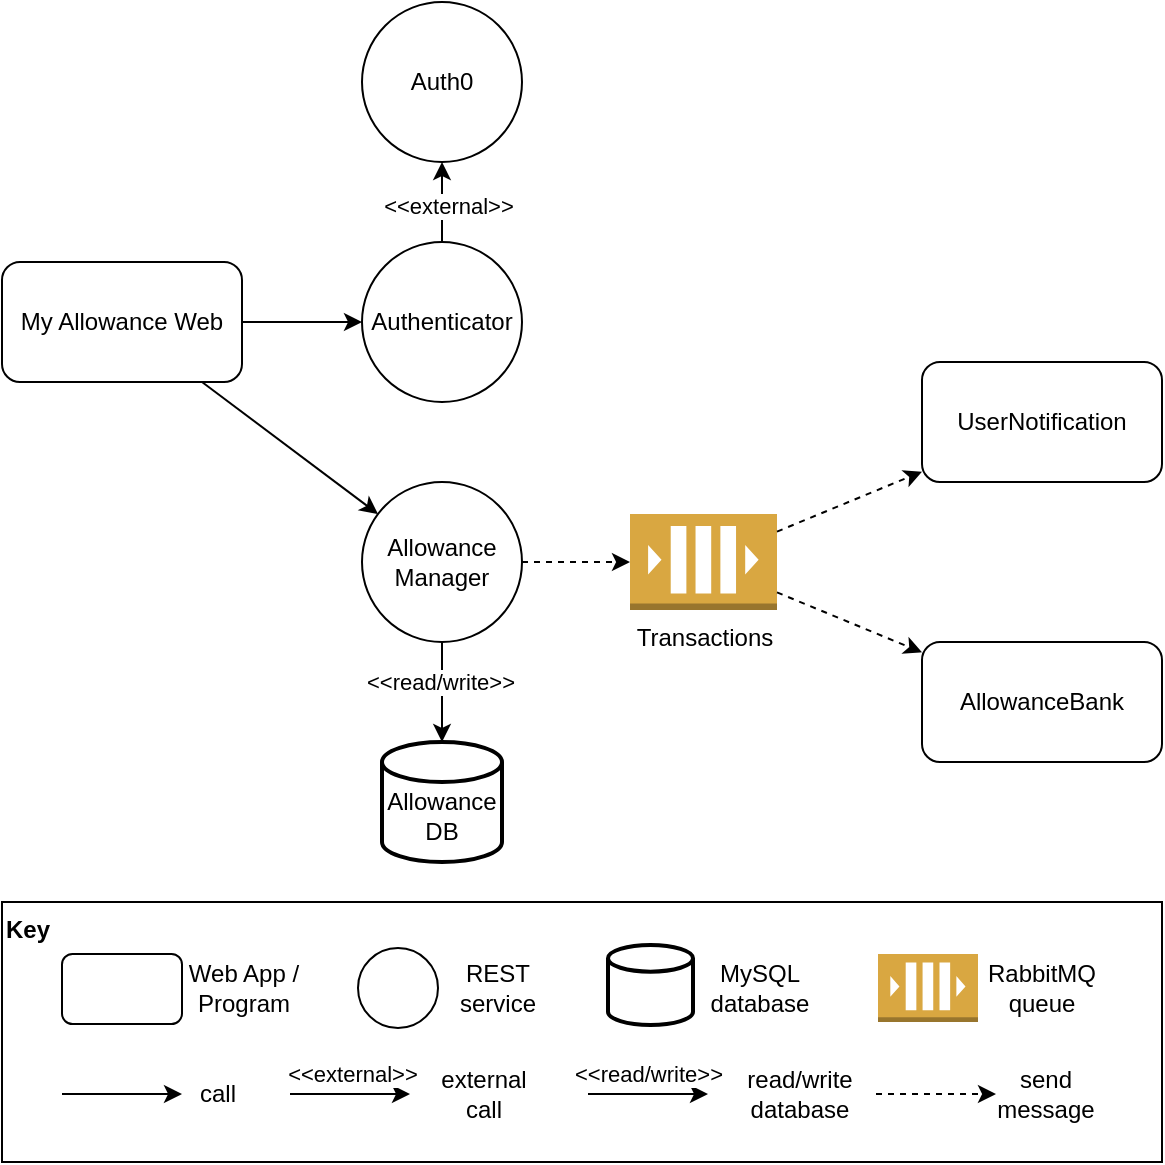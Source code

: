 <mxfile version="21.5.2" type="github" pages="2">
  <diagram name="Q2" id="OGrHSzkEQViK-J-muxr6">
    <mxGraphModel dx="1589" dy="1124" grid="1" gridSize="10" guides="1" tooltips="1" connect="1" arrows="1" fold="1" page="1" pageScale="1" pageWidth="827" pageHeight="1169" math="0" shadow="0">
      <root>
        <mxCell id="0" />
        <mxCell id="1" parent="0" />
        <mxCell id="mfhKb301CjhMrvMZyArS-1" value="My Allowance Web" style="rounded=1;whiteSpace=wrap;html=1;" parent="1" vertex="1">
          <mxGeometry x="40" y="600" width="120" height="60" as="geometry" />
        </mxCell>
        <mxCell id="mfhKb301CjhMrvMZyArS-8" style="edgeStyle=orthogonalEdgeStyle;rounded=0;orthogonalLoop=1;jettySize=auto;html=1;" parent="1" source="mfhKb301CjhMrvMZyArS-2" target="mfhKb301CjhMrvMZyArS-7" edge="1">
          <mxGeometry relative="1" as="geometry" />
        </mxCell>
        <mxCell id="mfhKb301CjhMrvMZyArS-17" value="&amp;lt;&amp;lt;external&amp;gt;&amp;gt;" style="edgeLabel;html=1;align=center;verticalAlign=middle;resizable=0;points=[];" parent="mfhKb301CjhMrvMZyArS-8" vertex="1" connectable="0">
          <mxGeometry x="-0.077" y="-3" relative="1" as="geometry">
            <mxPoint as="offset" />
          </mxGeometry>
        </mxCell>
        <mxCell id="mfhKb301CjhMrvMZyArS-2" value="Authenticator" style="ellipse;whiteSpace=wrap;html=1;aspect=fixed;" parent="1" vertex="1">
          <mxGeometry x="220" y="590" width="80" height="80" as="geometry" />
        </mxCell>
        <mxCell id="mfhKb301CjhMrvMZyArS-10" style="edgeStyle=orthogonalEdgeStyle;rounded=0;orthogonalLoop=1;jettySize=auto;html=1;" parent="1" source="mfhKb301CjhMrvMZyArS-3" target="mfhKb301CjhMrvMZyArS-9" edge="1">
          <mxGeometry relative="1" as="geometry" />
        </mxCell>
        <mxCell id="mfhKb301CjhMrvMZyArS-18" value="&amp;lt;&amp;lt;read/write&amp;gt;&amp;gt;" style="edgeLabel;html=1;align=center;verticalAlign=middle;resizable=0;points=[];" parent="mfhKb301CjhMrvMZyArS-10" vertex="1" connectable="0">
          <mxGeometry x="-0.221" y="-1" relative="1" as="geometry">
            <mxPoint as="offset" />
          </mxGeometry>
        </mxCell>
        <mxCell id="mfhKb301CjhMrvMZyArS-11" style="edgeStyle=orthogonalEdgeStyle;rounded=0;orthogonalLoop=1;jettySize=auto;html=1;dashed=1;" parent="1" source="mfhKb301CjhMrvMZyArS-3" target="mfhKb301CjhMrvMZyArS-4" edge="1">
          <mxGeometry relative="1" as="geometry" />
        </mxCell>
        <mxCell id="mfhKb301CjhMrvMZyArS-3" value="Allowance&lt;br&gt;Manager" style="ellipse;whiteSpace=wrap;html=1;aspect=fixed;" parent="1" vertex="1">
          <mxGeometry x="220" y="710" width="80" height="80" as="geometry" />
        </mxCell>
        <mxCell id="mfhKb301CjhMrvMZyArS-4" value="Transactions" style="outlineConnect=0;dashed=0;verticalLabelPosition=bottom;verticalAlign=top;align=center;html=1;shape=mxgraph.aws3.queue;fillColor=#D9A741;gradientColor=none;" parent="1" vertex="1">
          <mxGeometry x="354" y="726" width="73.5" height="48" as="geometry" />
        </mxCell>
        <mxCell id="mfhKb301CjhMrvMZyArS-5" value="" style="endArrow=classic;html=1;rounded=0;" parent="1" source="mfhKb301CjhMrvMZyArS-1" target="mfhKb301CjhMrvMZyArS-3" edge="1">
          <mxGeometry width="50" height="50" relative="1" as="geometry">
            <mxPoint x="340" y="690" as="sourcePoint" />
            <mxPoint x="390" y="640" as="targetPoint" />
          </mxGeometry>
        </mxCell>
        <mxCell id="mfhKb301CjhMrvMZyArS-6" value="" style="endArrow=classic;html=1;rounded=0;" parent="1" source="mfhKb301CjhMrvMZyArS-1" target="mfhKb301CjhMrvMZyArS-2" edge="1">
          <mxGeometry width="50" height="50" relative="1" as="geometry">
            <mxPoint x="150" y="460" as="sourcePoint" />
            <mxPoint x="267" y="546" as="targetPoint" />
          </mxGeometry>
        </mxCell>
        <mxCell id="mfhKb301CjhMrvMZyArS-7" value="Auth0" style="ellipse;whiteSpace=wrap;html=1;aspect=fixed;" parent="1" vertex="1">
          <mxGeometry x="220" y="470" width="80" height="80" as="geometry" />
        </mxCell>
        <mxCell id="mfhKb301CjhMrvMZyArS-9" value="&lt;br&gt;Allowance&lt;br&gt;DB" style="strokeWidth=2;html=1;shape=mxgraph.flowchart.database;whiteSpace=wrap;" parent="1" vertex="1">
          <mxGeometry x="230" y="840" width="60" height="60" as="geometry" />
        </mxCell>
        <mxCell id="mfhKb301CjhMrvMZyArS-12" value="UserNotification" style="rounded=1;whiteSpace=wrap;html=1;" parent="1" vertex="1">
          <mxGeometry x="500" y="650" width="120" height="60" as="geometry" />
        </mxCell>
        <mxCell id="mfhKb301CjhMrvMZyArS-13" value="AllowanceBank" style="rounded=1;whiteSpace=wrap;html=1;" parent="1" vertex="1">
          <mxGeometry x="500" y="790" width="120" height="60" as="geometry" />
        </mxCell>
        <mxCell id="mfhKb301CjhMrvMZyArS-15" value="" style="endArrow=classic;html=1;rounded=0;dashed=1;" parent="1" source="mfhKb301CjhMrvMZyArS-4" target="mfhKb301CjhMrvMZyArS-12" edge="1">
          <mxGeometry width="50" height="50" relative="1" as="geometry">
            <mxPoint x="390" y="620" as="sourcePoint" />
            <mxPoint x="478" y="686" as="targetPoint" />
          </mxGeometry>
        </mxCell>
        <mxCell id="mfhKb301CjhMrvMZyArS-16" value="" style="endArrow=classic;html=1;rounded=0;dashed=1;" parent="1" source="mfhKb301CjhMrvMZyArS-4" target="mfhKb301CjhMrvMZyArS-13" edge="1">
          <mxGeometry width="50" height="50" relative="1" as="geometry">
            <mxPoint x="454" y="743" as="sourcePoint" />
            <mxPoint x="510" y="717" as="targetPoint" />
          </mxGeometry>
        </mxCell>
        <mxCell id="mfhKb301CjhMrvMZyArS-19" value="&lt;b class=&quot;fr-fix-a7ee12a5&quot;&gt;Key&lt;/b&gt;" style="rounded=0;whiteSpace=wrap;html=1;align=left;verticalAlign=top;" parent="1" vertex="1">
          <mxGeometry x="40" y="920" width="580" height="130" as="geometry" />
        </mxCell>
        <mxCell id="mfhKb301CjhMrvMZyArS-20" value="" style="rounded=1;whiteSpace=wrap;html=1;" parent="1" vertex="1">
          <mxGeometry x="70" y="946" width="60" height="35" as="geometry" />
        </mxCell>
        <mxCell id="mfhKb301CjhMrvMZyArS-21" value="Web App / Program" style="text;html=1;strokeColor=none;fillColor=none;align=center;verticalAlign=middle;whiteSpace=wrap;rounded=0;" parent="1" vertex="1">
          <mxGeometry x="131" y="947.5" width="60" height="30" as="geometry" />
        </mxCell>
        <mxCell id="mfhKb301CjhMrvMZyArS-22" value="" style="ellipse;whiteSpace=wrap;html=1;aspect=fixed;" parent="1" vertex="1">
          <mxGeometry x="218" y="943" width="40" height="40" as="geometry" />
        </mxCell>
        <mxCell id="mfhKb301CjhMrvMZyArS-23" value="REST service" style="text;html=1;strokeColor=none;fillColor=none;align=center;verticalAlign=middle;whiteSpace=wrap;rounded=0;" parent="1" vertex="1">
          <mxGeometry x="258" y="947.5" width="60" height="30" as="geometry" />
        </mxCell>
        <mxCell id="mfhKb301CjhMrvMZyArS-24" value="" style="strokeWidth=2;html=1;shape=mxgraph.flowchart.database;whiteSpace=wrap;" parent="1" vertex="1">
          <mxGeometry x="343" y="941.5" width="42.5" height="40" as="geometry" />
        </mxCell>
        <mxCell id="mfhKb301CjhMrvMZyArS-25" value="MySQL database" style="text;html=1;strokeColor=none;fillColor=none;align=center;verticalAlign=middle;whiteSpace=wrap;rounded=0;" parent="1" vertex="1">
          <mxGeometry x="389" y="947.5" width="60" height="30" as="geometry" />
        </mxCell>
        <mxCell id="mfhKb301CjhMrvMZyArS-26" value="" style="outlineConnect=0;dashed=0;verticalLabelPosition=bottom;verticalAlign=top;align=center;html=1;shape=mxgraph.aws3.queue;fillColor=#D9A741;gradientColor=none;" parent="1" vertex="1">
          <mxGeometry x="478" y="946" width="50" height="34" as="geometry" />
        </mxCell>
        <mxCell id="mfhKb301CjhMrvMZyArS-27" value="RabbitMQ queue" style="text;html=1;strokeColor=none;fillColor=none;align=center;verticalAlign=middle;whiteSpace=wrap;rounded=0;" parent="1" vertex="1">
          <mxGeometry x="530" y="947.5" width="60" height="30" as="geometry" />
        </mxCell>
        <mxCell id="mfhKb301CjhMrvMZyArS-28" value="" style="endArrow=classic;html=1;rounded=0;" parent="1" edge="1">
          <mxGeometry width="50" height="50" relative="1" as="geometry">
            <mxPoint x="70" y="1016" as="sourcePoint" />
            <mxPoint x="130" y="1016" as="targetPoint" />
          </mxGeometry>
        </mxCell>
        <mxCell id="mfhKb301CjhMrvMZyArS-29" value="call" style="text;html=1;strokeColor=none;fillColor=none;align=center;verticalAlign=middle;whiteSpace=wrap;rounded=0;" parent="1" vertex="1">
          <mxGeometry x="118" y="1001" width="60" height="30" as="geometry" />
        </mxCell>
        <mxCell id="mfhKb301CjhMrvMZyArS-30" value="" style="endArrow=classic;html=1;rounded=0;" parent="1" edge="1">
          <mxGeometry width="50" height="50" relative="1" as="geometry">
            <mxPoint x="184" y="1016" as="sourcePoint" />
            <mxPoint x="244" y="1016" as="targetPoint" />
          </mxGeometry>
        </mxCell>
        <mxCell id="mfhKb301CjhMrvMZyArS-32" value="&amp;lt;&amp;lt;external&amp;gt;&amp;gt;" style="edgeLabel;html=1;align=center;verticalAlign=middle;resizable=0;points=[];" parent="mfhKb301CjhMrvMZyArS-30" vertex="1" connectable="0">
          <mxGeometry x="-0.483" y="1" relative="1" as="geometry">
            <mxPoint x="15" y="-9" as="offset" />
          </mxGeometry>
        </mxCell>
        <mxCell id="mfhKb301CjhMrvMZyArS-31" value="external call" style="text;html=1;strokeColor=none;fillColor=none;align=center;verticalAlign=middle;whiteSpace=wrap;rounded=0;" parent="1" vertex="1">
          <mxGeometry x="251" y="1001" width="60" height="30" as="geometry" />
        </mxCell>
        <mxCell id="mfhKb301CjhMrvMZyArS-34" value="" style="endArrow=classic;html=1;rounded=0;dashed=1;" parent="1" edge="1">
          <mxGeometry width="50" height="50" relative="1" as="geometry">
            <mxPoint x="477" y="1016" as="sourcePoint" />
            <mxPoint x="537" y="1016" as="targetPoint" />
          </mxGeometry>
        </mxCell>
        <mxCell id="mfhKb301CjhMrvMZyArS-35" value="send message" style="text;html=1;strokeColor=none;fillColor=none;align=center;verticalAlign=middle;whiteSpace=wrap;rounded=0;" parent="1" vertex="1">
          <mxGeometry x="532" y="1001" width="60" height="30" as="geometry" />
        </mxCell>
        <mxCell id="mfhKb301CjhMrvMZyArS-36" value="" style="endArrow=classic;html=1;rounded=0;" parent="1" edge="1">
          <mxGeometry width="50" height="50" relative="1" as="geometry">
            <mxPoint x="333" y="1016" as="sourcePoint" />
            <mxPoint x="393" y="1016" as="targetPoint" />
          </mxGeometry>
        </mxCell>
        <mxCell id="mfhKb301CjhMrvMZyArS-37" value="&amp;lt;&amp;lt;read/write&amp;gt;&amp;gt;" style="edgeLabel;html=1;align=center;verticalAlign=middle;resizable=0;points=[];" parent="mfhKb301CjhMrvMZyArS-36" vertex="1" connectable="0">
          <mxGeometry x="-0.483" y="1" relative="1" as="geometry">
            <mxPoint x="14" y="-9" as="offset" />
          </mxGeometry>
        </mxCell>
        <mxCell id="mfhKb301CjhMrvMZyArS-38" value="read/write database" style="text;html=1;strokeColor=none;fillColor=none;align=center;verticalAlign=middle;whiteSpace=wrap;rounded=0;" parent="1" vertex="1">
          <mxGeometry x="409" y="1001" width="60" height="30" as="geometry" />
        </mxCell>
      </root>
    </mxGraphModel>
  </diagram>
  <diagram id="M08iViIf45DRcyBZYnJ0" name="Q3">
    <mxGraphModel dx="1324" dy="937" grid="1" gridSize="10" guides="1" tooltips="1" connect="1" arrows="1" fold="1" page="1" pageScale="1" pageWidth="827" pageHeight="1169" math="0" shadow="0">
      <root>
        <mxCell id="0" />
        <mxCell id="1" parent="0" />
        <mxCell id="DYoMNG9W7k1lHnp1BLBi-5" value="" style="shape=umlLifeline;perimeter=lifelinePerimeter;whiteSpace=wrap;html=1;container=1;dropTarget=0;collapsible=0;recursiveResize=0;outlineConnect=0;portConstraint=eastwest;newEdgeStyle={&quot;edgeStyle&quot;:&quot;elbowEdgeStyle&quot;,&quot;elbow&quot;:&quot;vertical&quot;,&quot;curved&quot;:0,&quot;rounded&quot;:0};participant=umlActor;flipH=0;" parent="1" vertex="1">
          <mxGeometry x="100" y="320" width="20" height="680" as="geometry" />
        </mxCell>
        <mxCell id="DYoMNG9W7k1lHnp1BLBi-6" value="JSF page" style="shape=umlLifeline;perimeter=lifelinePerimeter;whiteSpace=wrap;html=1;container=1;dropTarget=0;collapsible=0;recursiveResize=0;outlineConnect=0;portConstraint=eastwest;newEdgeStyle={&quot;edgeStyle&quot;:&quot;elbowEdgeStyle&quot;,&quot;elbow&quot;:&quot;vertical&quot;,&quot;curved&quot;:0,&quot;rounded&quot;:0};flipH=0;" parent="1" vertex="1">
          <mxGeometry x="153" y="320" width="100" height="680" as="geometry" />
        </mxCell>
        <mxCell id="DYoMNG9W7k1lHnp1BLBi-12" value="" style="html=1;points=[];perimeter=orthogonalPerimeter;outlineConnect=0;targetShapes=umlLifeline;portConstraint=eastwest;newEdgeStyle={&quot;edgeStyle&quot;:&quot;elbowEdgeStyle&quot;,&quot;elbow&quot;:&quot;vertical&quot;,&quot;curved&quot;:0,&quot;rounded&quot;:0};" parent="DYoMNG9W7k1lHnp1BLBi-6" vertex="1">
          <mxGeometry x="45" y="73" width="10" height="597" as="geometry" />
        </mxCell>
        <mxCell id="DYoMNG9W7k1lHnp1BLBi-8" value="BackingBean" style="shape=umlLifeline;perimeter=lifelinePerimeter;whiteSpace=wrap;html=1;container=1;dropTarget=0;collapsible=0;recursiveResize=0;outlineConnect=0;portConstraint=eastwest;newEdgeStyle={&quot;edgeStyle&quot;:&quot;elbowEdgeStyle&quot;,&quot;elbow&quot;:&quot;vertical&quot;,&quot;curved&quot;:0,&quot;rounded&quot;:0};flipH=0;" parent="1" vertex="1">
          <mxGeometry x="275" y="320" width="100" height="680" as="geometry" />
        </mxCell>
        <mxCell id="DYoMNG9W7k1lHnp1BLBi-16" value="" style="html=1;points=[];perimeter=orthogonalPerimeter;outlineConnect=0;targetShapes=umlLifeline;portConstraint=eastwest;newEdgeStyle={&quot;edgeStyle&quot;:&quot;elbowEdgeStyle&quot;,&quot;elbow&quot;:&quot;vertical&quot;,&quot;curved&quot;:0,&quot;rounded&quot;:0};" parent="DYoMNG9W7k1lHnp1BLBi-8" vertex="1">
          <mxGeometry x="45" y="81" width="10" height="579" as="geometry" />
        </mxCell>
        <mxCell id="DYoMNG9W7k1lHnp1BLBi-9" value="MyTransaction&lt;br&gt;Controller" style="shape=umlLifeline;perimeter=lifelinePerimeter;whiteSpace=wrap;html=1;container=1;dropTarget=0;collapsible=0;recursiveResize=0;outlineConnect=0;portConstraint=eastwest;newEdgeStyle={&quot;edgeStyle&quot;:&quot;elbowEdgeStyle&quot;,&quot;elbow&quot;:&quot;vertical&quot;,&quot;curved&quot;:0,&quot;rounded&quot;:0};flipH=0;" parent="1" vertex="1">
          <mxGeometry x="466" y="320" width="100" height="680" as="geometry" />
        </mxCell>
        <mxCell id="DYoMNG9W7k1lHnp1BLBi-18" value="" style="html=1;points=[];perimeter=orthogonalPerimeter;outlineConnect=0;targetShapes=umlLifeline;portConstraint=eastwest;newEdgeStyle={&quot;edgeStyle&quot;:&quot;elbowEdgeStyle&quot;,&quot;elbow&quot;:&quot;vertical&quot;,&quot;curved&quot;:0,&quot;rounded&quot;:0};" parent="DYoMNG9W7k1lHnp1BLBi-9" vertex="1">
          <mxGeometry x="45" y="93" width="10" height="557" as="geometry" />
        </mxCell>
        <mxCell id="DYoMNG9W7k1lHnp1BLBi-13" value="submit" style="html=1;verticalAlign=bottom;startArrow=none;endArrow=block;startSize=8;edgeStyle=elbowEdgeStyle;elbow=vertical;curved=0;rounded=0;startFill=0;" parent="1" source="DYoMNG9W7k1lHnp1BLBi-5" target="DYoMNG9W7k1lHnp1BLBi-12" edge="1">
          <mxGeometry relative="1" as="geometry">
            <mxPoint x="76" y="393" as="sourcePoint" />
            <Array as="points">
              <mxPoint x="150" y="400" />
            </Array>
          </mxGeometry>
        </mxCell>
        <mxCell id="DYoMNG9W7k1lHnp1BLBi-17" value="doQueries" style="html=1;verticalAlign=bottom;startArrow=none;endArrow=block;startSize=8;edgeStyle=elbowEdgeStyle;elbow=vertical;curved=0;rounded=0;startFill=0;" parent="1" source="DYoMNG9W7k1lHnp1BLBi-12" target="DYoMNG9W7k1lHnp1BLBi-16" edge="1">
          <mxGeometry relative="1" as="geometry">
            <mxPoint x="61" y="408" as="sourcePoint" />
            <Array as="points">
              <mxPoint x="278" y="410" />
            </Array>
          </mxGeometry>
        </mxCell>
        <mxCell id="DYoMNG9W7k1lHnp1BLBi-19" value="performDistributedTransaction" style="html=1;verticalAlign=bottom;startArrow=none;endArrow=block;startSize=8;edgeStyle=elbowEdgeStyle;elbow=vertical;curved=0;rounded=0;startFill=0;" parent="1" source="DYoMNG9W7k1lHnp1BLBi-16" target="DYoMNG9W7k1lHnp1BLBi-18" edge="1">
          <mxGeometry relative="1" as="geometry">
            <mxPoint x="309" y="420" as="sourcePoint" />
            <Array as="points">
              <mxPoint x="374" y="420" />
            </Array>
          </mxGeometry>
        </mxCell>
        <mxCell id="DYoMNG9W7k1lHnp1BLBi-20" value="SvcUser" style="shape=umlLifeline;perimeter=lifelinePerimeter;whiteSpace=wrap;html=1;container=1;dropTarget=0;collapsible=0;recursiveResize=0;outlineConnect=0;portConstraint=eastwest;newEdgeStyle={&quot;edgeStyle&quot;:&quot;elbowEdgeStyle&quot;,&quot;elbow&quot;:&quot;vertical&quot;,&quot;curved&quot;:0,&quot;rounded&quot;:0};flipH=0;" parent="1" vertex="1">
          <mxGeometry x="657" y="320" width="100" height="680" as="geometry" />
        </mxCell>
        <mxCell id="DYoMNG9W7k1lHnp1BLBi-25" value="" style="html=1;points=[];perimeter=orthogonalPerimeter;outlineConnect=0;targetShapes=umlLifeline;portConstraint=eastwest;newEdgeStyle={&quot;edgeStyle&quot;:&quot;elbowEdgeStyle&quot;,&quot;elbow&quot;:&quot;vertical&quot;,&quot;curved&quot;:0,&quot;rounded&quot;:0};" parent="DYoMNG9W7k1lHnp1BLBi-20" vertex="1">
          <mxGeometry x="45" y="103" width="10" height="40" as="geometry" />
        </mxCell>
        <mxCell id="DYoMNG9W7k1lHnp1BLBi-38" value="" style="html=1;points=[];perimeter=orthogonalPerimeter;outlineConnect=0;targetShapes=umlLifeline;portConstraint=eastwest;newEdgeStyle={&quot;edgeStyle&quot;:&quot;elbowEdgeStyle&quot;,&quot;elbow&quot;:&quot;vertical&quot;,&quot;curved&quot;:0,&quot;rounded&quot;:0};" parent="DYoMNG9W7k1lHnp1BLBi-20" vertex="1">
          <mxGeometry x="45" y="457" width="10" height="40" as="geometry" />
        </mxCell>
        <mxCell id="DYoMNG9W7k1lHnp1BLBi-39" value="findForeignUserByEmail" style="html=1;verticalAlign=bottom;startArrow=none;endArrow=block;startSize=8;edgeStyle=elbowEdgeStyle;elbow=vertical;curved=0;rounded=0;startFill=0;" parent="DYoMNG9W7k1lHnp1BLBi-20" target="DYoMNG9W7k1lHnp1BLBi-38" edge="1">
          <mxGeometry relative="1" as="geometry">
            <mxPoint x="-136" y="464" as="sourcePoint" />
            <Array as="points">
              <mxPoint x="-93" y="464" />
            </Array>
            <mxPoint x="44" y="464" as="targetPoint" />
          </mxGeometry>
        </mxCell>
        <mxCell id="DYoMNG9W7k1lHnp1BLBi-40" value="" style="endArrow=open;dashed=1;html=1;rounded=0;endFill=0;" parent="DYoMNG9W7k1lHnp1BLBi-20" edge="1">
          <mxGeometry width="50" height="50" relative="1" as="geometry">
            <mxPoint x="45" y="494" as="sourcePoint" />
            <mxPoint x="-136" y="494" as="targetPoint" />
          </mxGeometry>
        </mxCell>
        <mxCell id="DYoMNG9W7k1lHnp1BLBi-22" value="InitialContext" style="shape=umlLifeline;perimeter=lifelinePerimeter;whiteSpace=wrap;html=1;container=1;dropTarget=0;collapsible=0;recursiveResize=0;outlineConnect=0;portConstraint=eastwest;newEdgeStyle={&quot;edgeStyle&quot;:&quot;elbowEdgeStyle&quot;,&quot;elbow&quot;:&quot;vertical&quot;,&quot;curved&quot;:0,&quot;rounded&quot;:0};flipH=0;" parent="1" vertex="1">
          <mxGeometry x="880" y="320" width="100" height="680" as="geometry" />
        </mxCell>
        <mxCell id="DYoMNG9W7k1lHnp1BLBi-32" value="" style="html=1;points=[];perimeter=orthogonalPerimeter;outlineConnect=0;targetShapes=umlLifeline;portConstraint=eastwest;newEdgeStyle={&quot;edgeStyle&quot;:&quot;elbowEdgeStyle&quot;,&quot;elbow&quot;:&quot;vertical&quot;,&quot;curved&quot;:0,&quot;rounded&quot;:0};" parent="DYoMNG9W7k1lHnp1BLBi-22" vertex="1">
          <mxGeometry x="46" y="277" width="10" height="40" as="geometry" />
        </mxCell>
        <mxCell id="DYoMNG9W7k1lHnp1BLBi-27" value="findForeignUserByEmail" style="html=1;verticalAlign=bottom;startArrow=none;endArrow=block;startSize=8;edgeStyle=elbowEdgeStyle;elbow=vertical;curved=0;rounded=0;startFill=0;" parent="1" source="DYoMNG9W7k1lHnp1BLBi-18" target="DYoMNG9W7k1lHnp1BLBi-25" edge="1">
          <mxGeometry relative="1" as="geometry">
            <mxPoint x="520" y="430" as="sourcePoint" />
            <Array as="points">
              <mxPoint x="564" y="430" />
            </Array>
            <mxPoint x="701" y="430" as="targetPoint" />
          </mxGeometry>
        </mxCell>
        <mxCell id="DYoMNG9W7k1lHnp1BLBi-28" value="" style="endArrow=open;dashed=1;html=1;rounded=0;endFill=0;" parent="1" edge="1">
          <mxGeometry width="50" height="50" relative="1" as="geometry">
            <mxPoint x="702" y="460" as="sourcePoint" />
            <mxPoint x="521" y="460" as="targetPoint" />
          </mxGeometry>
        </mxCell>
        <mxCell id="DYoMNG9W7k1lHnp1BLBi-31" value="loockup" style="html=1;verticalAlign=bottom;startArrow=none;endArrow=block;startSize=8;edgeStyle=elbowEdgeStyle;elbow=vertical;curved=0;rounded=0;startFill=0;" parent="1" target="DYoMNG9W7k1lHnp1BLBi-32" edge="1">
          <mxGeometry relative="1" as="geometry">
            <mxPoint x="522" y="601" as="sourcePoint" />
            <Array as="points">
              <mxPoint x="564" y="601" />
            </Array>
            <mxPoint x="702" y="601" as="targetPoint" />
          </mxGeometry>
        </mxCell>
        <mxCell id="DYoMNG9W7k1lHnp1BLBi-33" value="ServiceNon&lt;br&gt;DigitizedFileItem" style="shape=umlLifeline;perimeter=lifelinePerimeter;whiteSpace=wrap;html=1;container=1;dropTarget=0;collapsible=0;recursiveResize=0;outlineConnect=0;portConstraint=eastwest;newEdgeStyle={&quot;edgeStyle&quot;:&quot;elbowEdgeStyle&quot;,&quot;elbow&quot;:&quot;vertical&quot;,&quot;curved&quot;:0,&quot;rounded&quot;:0};flipH=0;" parent="1" vertex="1">
          <mxGeometry x="1102" y="320" width="100" height="680" as="geometry" />
        </mxCell>
        <mxCell id="DYoMNG9W7k1lHnp1BLBi-34" value="" style="html=1;points=[];perimeter=orthogonalPerimeter;outlineConnect=0;targetShapes=umlLifeline;portConstraint=eastwest;newEdgeStyle={&quot;edgeStyle&quot;:&quot;elbowEdgeStyle&quot;,&quot;elbow&quot;:&quot;vertical&quot;,&quot;curved&quot;:0,&quot;rounded&quot;:0};" parent="DYoMNG9W7k1lHnp1BLBi-33" vertex="1">
          <mxGeometry x="46" y="395" width="10" height="40" as="geometry" />
        </mxCell>
        <mxCell id="DYoMNG9W7k1lHnp1BLBi-35" value="" style="endArrow=open;dashed=1;html=1;rounded=0;endFill=0;" parent="1" source="DYoMNG9W7k1lHnp1BLBi-32" edge="1">
          <mxGeometry width="50" height="50" relative="1" as="geometry">
            <mxPoint x="811" y="631" as="sourcePoint" />
            <mxPoint x="522" y="631" as="targetPoint" />
          </mxGeometry>
        </mxCell>
        <mxCell id="DYoMNG9W7k1lHnp1BLBi-36" value="insertDataInDistributedTransaction" style="html=1;verticalAlign=bottom;startArrow=none;endArrow=block;startSize=8;edgeStyle=elbowEdgeStyle;elbow=vertical;curved=0;rounded=0;startFill=0;" parent="1" target="DYoMNG9W7k1lHnp1BLBi-34" edge="1">
          <mxGeometry x="-0.001" relative="1" as="geometry">
            <mxPoint x="522" y="723" as="sourcePoint" />
            <Array as="points">
              <mxPoint x="573" y="723" />
            </Array>
            <mxPoint x="825" y="723" as="targetPoint" />
            <mxPoint as="offset" />
          </mxGeometry>
        </mxCell>
        <mxCell id="DYoMNG9W7k1lHnp1BLBi-37" value="" style="endArrow=open;dashed=1;html=1;rounded=0;endFill=0;" parent="1" edge="1" source="DYoMNG9W7k1lHnp1BLBi-34">
          <mxGeometry width="50" height="50" relative="1" as="geometry">
            <mxPoint x="926" y="753" as="sourcePoint" />
            <mxPoint x="522" y="753" as="targetPoint" />
          </mxGeometry>
        </mxCell>
        <mxCell id="DYoMNG9W7k1lHnp1BLBi-41" value="" style="endArrow=open;dashed=1;html=1;rounded=0;endFill=0;" parent="1" edge="1">
          <mxGeometry width="50" height="50" relative="1" as="geometry">
            <mxPoint x="511" y="950" as="sourcePoint" />
            <mxPoint x="330" y="950" as="targetPoint" />
          </mxGeometry>
        </mxCell>
        <mxCell id="DYoMNG9W7k1lHnp1BLBi-42" value="" style="endArrow=open;dashed=1;html=1;rounded=0;endFill=0;" parent="1" edge="1">
          <mxGeometry width="50" height="50" relative="1" as="geometry">
            <mxPoint x="320" y="970" as="sourcePoint" />
            <mxPoint x="208" y="970" as="targetPoint" />
          </mxGeometry>
        </mxCell>
        <mxCell id="io60Io2ypcyjWxX2g2D2-1" value="ForeignUser" style="shape=umlLifeline;perimeter=lifelinePerimeter;whiteSpace=wrap;html=1;container=1;dropTarget=0;collapsible=0;recursiveResize=0;outlineConnect=0;portConstraint=eastwest;newEdgeStyle={&quot;edgeStyle&quot;:&quot;elbowEdgeStyle&quot;,&quot;elbow&quot;:&quot;vertical&quot;,&quot;curved&quot;:0,&quot;rounded&quot;:0};flipH=0;" vertex="1" parent="1">
          <mxGeometry x="769" y="320" width="100" height="680" as="geometry" />
        </mxCell>
        <mxCell id="io60Io2ypcyjWxX2g2D2-2" value="" style="html=1;points=[];perimeter=orthogonalPerimeter;outlineConnect=0;targetShapes=umlLifeline;portConstraint=eastwest;newEdgeStyle={&quot;edgeStyle&quot;:&quot;elbowEdgeStyle&quot;,&quot;elbow&quot;:&quot;vertical&quot;,&quot;curved&quot;:0,&quot;rounded&quot;:0};" vertex="1" parent="io60Io2ypcyjWxX2g2D2-1">
          <mxGeometry x="45" y="160" width="10" height="40" as="geometry" />
        </mxCell>
        <mxCell id="io60Io2ypcyjWxX2g2D2-5" value="" style="html=1;points=[];perimeter=orthogonalPerimeter;outlineConnect=0;targetShapes=umlLifeline;portConstraint=eastwest;newEdgeStyle={&quot;edgeStyle&quot;:&quot;elbowEdgeStyle&quot;,&quot;elbow&quot;:&quot;vertical&quot;,&quot;curved&quot;:0,&quot;rounded&quot;:0};" vertex="1" parent="io60Io2ypcyjWxX2g2D2-1">
          <mxGeometry x="45" y="217" width="10" height="40" as="geometry" />
        </mxCell>
        <mxCell id="io60Io2ypcyjWxX2g2D2-6" value="setOrganizationName" style="html=1;verticalAlign=bottom;startArrow=none;endArrow=block;startSize=8;edgeStyle=elbowEdgeStyle;elbow=vertical;curved=0;rounded=0;startFill=0;" edge="1" parent="io60Io2ypcyjWxX2g2D2-1" target="io60Io2ypcyjWxX2g2D2-5">
          <mxGeometry relative="1" as="geometry">
            <mxPoint x="-249" y="224" as="sourcePoint" />
            <Array as="points">
              <mxPoint x="-206" y="224" />
            </Array>
            <mxPoint x="-68" y="224" as="targetPoint" />
          </mxGeometry>
        </mxCell>
        <mxCell id="io60Io2ypcyjWxX2g2D2-7" value="" style="endArrow=open;dashed=1;html=1;rounded=0;endFill=0;" edge="1" parent="io60Io2ypcyjWxX2g2D2-1">
          <mxGeometry width="50" height="50" relative="1" as="geometry">
            <mxPoint x="45" y="254" as="sourcePoint" />
            <mxPoint x="-248" y="254" as="targetPoint" />
          </mxGeometry>
        </mxCell>
        <mxCell id="io60Io2ypcyjWxX2g2D2-3" value="get" style="html=1;verticalAlign=bottom;startArrow=none;endArrow=block;startSize=8;edgeStyle=elbowEdgeStyle;elbow=vertical;curved=0;rounded=0;startFill=0;" edge="1" parent="1" target="io60Io2ypcyjWxX2g2D2-2">
          <mxGeometry relative="1" as="geometry">
            <mxPoint x="520" y="487" as="sourcePoint" />
            <Array as="points">
              <mxPoint x="563" y="487" />
            </Array>
            <mxPoint x="701" y="487" as="targetPoint" />
          </mxGeometry>
        </mxCell>
        <mxCell id="io60Io2ypcyjWxX2g2D2-4" value="" style="endArrow=open;dashed=1;html=1;rounded=0;endFill=0;" edge="1" parent="1">
          <mxGeometry width="50" height="50" relative="1" as="geometry">
            <mxPoint x="814" y="517" as="sourcePoint" />
            <mxPoint x="521" y="517" as="targetPoint" />
          </mxGeometry>
        </mxCell>
        <mxCell id="io60Io2ypcyjWxX2g2D2-8" value="Portable&lt;br&gt;RemoteObject" style="shape=umlLifeline;perimeter=lifelinePerimeter;whiteSpace=wrap;html=1;container=1;dropTarget=0;collapsible=0;recursiveResize=0;outlineConnect=0;portConstraint=eastwest;newEdgeStyle={&quot;edgeStyle&quot;:&quot;elbowEdgeStyle&quot;,&quot;elbow&quot;:&quot;vertical&quot;,&quot;curved&quot;:0,&quot;rounded&quot;:0};flipH=0;" vertex="1" parent="1">
          <mxGeometry x="990" y="320" width="100" height="680" as="geometry" />
        </mxCell>
        <mxCell id="io60Io2ypcyjWxX2g2D2-9" value="" style="html=1;points=[];perimeter=orthogonalPerimeter;outlineConnect=0;targetShapes=umlLifeline;portConstraint=eastwest;newEdgeStyle={&quot;edgeStyle&quot;:&quot;elbowEdgeStyle&quot;,&quot;elbow&quot;:&quot;vertical&quot;,&quot;curved&quot;:0,&quot;rounded&quot;:0};" vertex="1" parent="1">
          <mxGeometry x="1036" y="658" width="10" height="40" as="geometry" />
        </mxCell>
        <mxCell id="io60Io2ypcyjWxX2g2D2-10" value="narrow" style="html=1;verticalAlign=bottom;startArrow=none;endArrow=block;startSize=8;edgeStyle=elbowEdgeStyle;elbow=vertical;curved=0;rounded=0;startFill=0;" edge="1" parent="1" target="io60Io2ypcyjWxX2g2D2-9">
          <mxGeometry relative="1" as="geometry">
            <mxPoint x="521" y="664.17" as="sourcePoint" />
            <Array as="points">
              <mxPoint x="563" y="664.17" />
            </Array>
            <mxPoint x="925" y="664.17" as="targetPoint" />
            <mxPoint as="offset" />
          </mxGeometry>
        </mxCell>
        <mxCell id="io60Io2ypcyjWxX2g2D2-11" value="" style="endArrow=open;dashed=1;html=1;rounded=0;endFill=0;" edge="1" parent="1" source="io60Io2ypcyjWxX2g2D2-9">
          <mxGeometry width="50" height="50" relative="1" as="geometry">
            <mxPoint x="925" y="694.17" as="sourcePoint" />
            <mxPoint x="521" y="694.17" as="targetPoint" />
          </mxGeometry>
        </mxCell>
        <mxCell id="io60Io2ypcyjWxX2g2D2-12" value="" style="html=1;points=[];perimeter=orthogonalPerimeter;outlineConnect=0;targetShapes=umlLifeline;portConstraint=eastwest;newEdgeStyle={&quot;edgeStyle&quot;:&quot;elbowEdgeStyle&quot;,&quot;elbow&quot;:&quot;vertical&quot;,&quot;curved&quot;:0,&quot;rounded&quot;:0};" vertex="1" parent="1">
          <mxGeometry x="814" y="837" width="10" height="40" as="geometry" />
        </mxCell>
        <mxCell id="io60Io2ypcyjWxX2g2D2-13" value="" style="html=1;points=[];perimeter=orthogonalPerimeter;outlineConnect=0;targetShapes=umlLifeline;portConstraint=eastwest;newEdgeStyle={&quot;edgeStyle&quot;:&quot;elbowEdgeStyle&quot;,&quot;elbow&quot;:&quot;vertical&quot;,&quot;curved&quot;:0,&quot;rounded&quot;:0};" vertex="1" parent="1">
          <mxGeometry x="814" y="894" width="10" height="40" as="geometry" />
        </mxCell>
        <mxCell id="io60Io2ypcyjWxX2g2D2-14" value="setOrganizationName" style="html=1;verticalAlign=bottom;startArrow=none;endArrow=block;startSize=8;edgeStyle=elbowEdgeStyle;elbow=vertical;curved=0;rounded=0;startFill=0;" edge="1" parent="1" target="io60Io2ypcyjWxX2g2D2-13">
          <mxGeometry relative="1" as="geometry">
            <mxPoint x="520" y="901" as="sourcePoint" />
            <Array as="points">
              <mxPoint x="563" y="901" />
            </Array>
            <mxPoint x="701" y="901" as="targetPoint" />
          </mxGeometry>
        </mxCell>
        <mxCell id="io60Io2ypcyjWxX2g2D2-15" value="" style="endArrow=open;dashed=1;html=1;rounded=0;endFill=0;" edge="1" parent="1">
          <mxGeometry width="50" height="50" relative="1" as="geometry">
            <mxPoint x="814" y="931" as="sourcePoint" />
            <mxPoint x="521" y="931" as="targetPoint" />
          </mxGeometry>
        </mxCell>
        <mxCell id="io60Io2ypcyjWxX2g2D2-16" value="get" style="html=1;verticalAlign=bottom;startArrow=none;endArrow=block;startSize=8;edgeStyle=elbowEdgeStyle;elbow=vertical;curved=0;rounded=0;startFill=0;" edge="1" parent="1" target="io60Io2ypcyjWxX2g2D2-12">
          <mxGeometry relative="1" as="geometry">
            <mxPoint x="520" y="844" as="sourcePoint" />
            <Array as="points">
              <mxPoint x="563" y="844" />
            </Array>
            <mxPoint x="701" y="844" as="targetPoint" />
          </mxGeometry>
        </mxCell>
        <mxCell id="io60Io2ypcyjWxX2g2D2-17" value="" style="endArrow=open;dashed=1;html=1;rounded=0;endFill=0;" edge="1" parent="1">
          <mxGeometry width="50" height="50" relative="1" as="geometry">
            <mxPoint x="814" y="874" as="sourcePoint" />
            <mxPoint x="521" y="874" as="targetPoint" />
          </mxGeometry>
        </mxCell>
      </root>
    </mxGraphModel>
  </diagram>
</mxfile>
